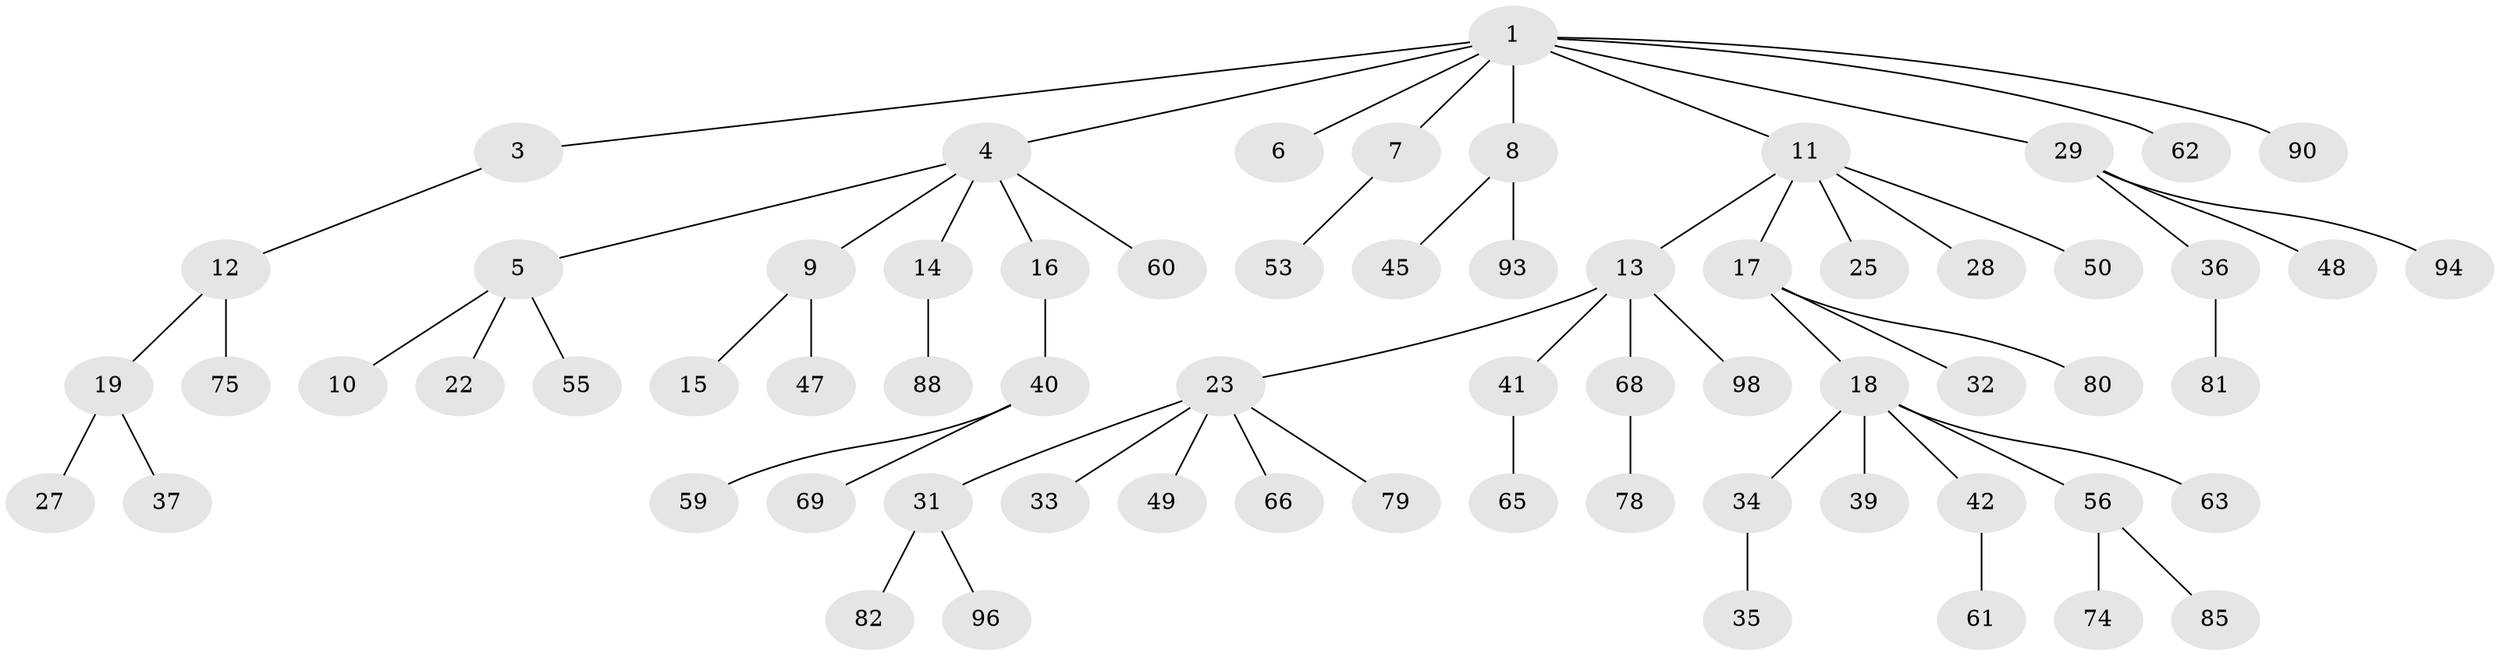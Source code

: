 // Generated by graph-tools (version 1.1) at 2025/52/02/27/25 19:52:13]
// undirected, 66 vertices, 65 edges
graph export_dot {
graph [start="1"]
  node [color=gray90,style=filled];
  1 [super="+2"];
  3;
  4 [super="+38"];
  5 [super="+51"];
  6 [super="+44"];
  7 [super="+30"];
  8 [super="+21"];
  9 [super="+91"];
  10 [super="+67"];
  11 [super="+20"];
  12 [super="+58"];
  13 [super="+87"];
  14 [super="+52"];
  15;
  16 [super="+86"];
  17 [super="+64"];
  18 [super="+26"];
  19;
  22;
  23 [super="+24"];
  25 [super="+97"];
  27 [super="+73"];
  28 [super="+54"];
  29 [super="+76"];
  31 [super="+99"];
  32 [super="+92"];
  33 [super="+95"];
  34;
  35 [super="+84"];
  36 [super="+70"];
  37;
  39;
  40 [super="+43"];
  41;
  42;
  45 [super="+46"];
  47;
  48;
  49;
  50 [super="+57"];
  53;
  55 [super="+77"];
  56 [super="+89"];
  59;
  60;
  61 [super="+72"];
  62 [super="+71"];
  63;
  65;
  66;
  68 [super="+100"];
  69;
  74;
  75;
  78;
  79;
  80 [super="+83"];
  81;
  82;
  85;
  88;
  90;
  93;
  94;
  96;
  98;
  1 -- 7;
  1 -- 8;
  1 -- 11;
  1 -- 3;
  1 -- 4;
  1 -- 6;
  1 -- 90;
  1 -- 29;
  1 -- 62;
  3 -- 12;
  4 -- 5;
  4 -- 9;
  4 -- 14;
  4 -- 16;
  4 -- 60;
  5 -- 10;
  5 -- 22;
  5 -- 55;
  7 -- 53;
  8 -- 45;
  8 -- 93;
  9 -- 15;
  9 -- 47;
  11 -- 13;
  11 -- 17;
  11 -- 25;
  11 -- 50;
  11 -- 28;
  12 -- 19;
  12 -- 75;
  13 -- 23;
  13 -- 41;
  13 -- 68;
  13 -- 98;
  14 -- 88;
  16 -- 40;
  17 -- 18;
  17 -- 32;
  17 -- 80;
  18 -- 39;
  18 -- 42;
  18 -- 56;
  18 -- 63;
  18 -- 34;
  19 -- 27;
  19 -- 37;
  23 -- 31;
  23 -- 66;
  23 -- 33;
  23 -- 49;
  23 -- 79;
  29 -- 36;
  29 -- 48;
  29 -- 94;
  31 -- 82;
  31 -- 96;
  34 -- 35;
  36 -- 81;
  40 -- 59;
  40 -- 69;
  41 -- 65;
  42 -- 61;
  56 -- 74;
  56 -- 85;
  68 -- 78;
}
